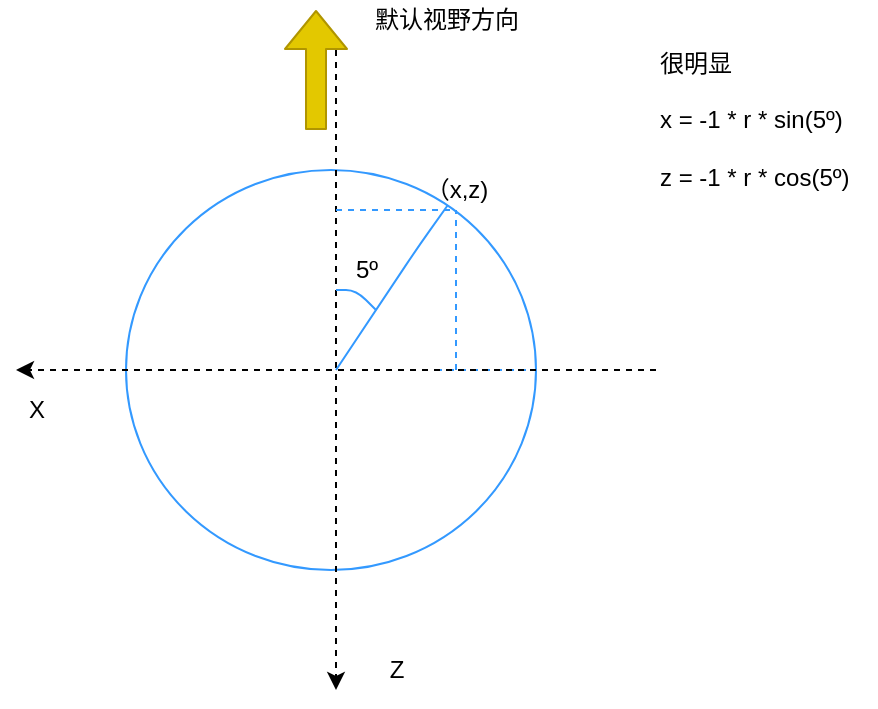<mxfile version="13.6.2" type="device"><diagram id="6hGFLwfOUW9BJ-s0fimq" name="Page-1"><mxGraphModel dx="541" dy="414" grid="1" gridSize="10" guides="1" tooltips="1" connect="1" arrows="0" fold="1" page="1" pageScale="1" pageWidth="827" pageHeight="1169" math="0" shadow="0"><root><mxCell id="0"/><mxCell id="1" parent="0"/><mxCell id="2" value="" style="ellipse;whiteSpace=wrap;html=1;aspect=fixed;strokeColor=#3399FF;" parent="1" vertex="1"><mxGeometry x="175" y="220" width="205" height="200" as="geometry"/></mxCell><mxCell id="12" value="（x,z)&lt;br&gt;" style="text;html=1;align=center;verticalAlign=middle;resizable=0;points=[];autosize=1;" parent="2" vertex="1"><mxGeometry x="140" width="50" height="20" as="geometry"/></mxCell><mxCell id="15" value="" style="endArrow=none;dashed=1;html=1;strokeColor=#3399FF;" parent="2" target="2" edge="1"><mxGeometry width="50" height="50" relative="1" as="geometry"><mxPoint x="155" y="100" as="sourcePoint"/><mxPoint x="180" y="40" as="targetPoint"/></mxGeometry></mxCell><mxCell id="18" value="5º" style="text;html=1;align=center;verticalAlign=middle;resizable=0;points=[];autosize=1;" parent="2" vertex="1"><mxGeometry x="105" y="40" width="30" height="20" as="geometry"/></mxCell><mxCell id="3" value="" style="endArrow=classic;html=1;dashed=1;" parent="1" edge="1"><mxGeometry width="50" height="50" relative="1" as="geometry"><mxPoint x="440" y="320" as="sourcePoint"/><mxPoint x="120" y="320" as="targetPoint"/></mxGeometry></mxCell><mxCell id="4" value="" style="endArrow=classic;html=1;dashed=1;" parent="1" edge="1"><mxGeometry width="50" height="50" relative="1" as="geometry"><mxPoint x="280" y="160" as="sourcePoint"/><mxPoint x="280" y="480" as="targetPoint"/></mxGeometry></mxCell><mxCell id="5" value="Z" style="text;html=1;align=center;verticalAlign=middle;resizable=0;points=[];autosize=1;" parent="1" vertex="1"><mxGeometry x="300" y="460" width="20" height="20" as="geometry"/></mxCell><mxCell id="6" value="X" style="text;html=1;align=center;verticalAlign=middle;resizable=0;points=[];autosize=1;" parent="1" vertex="1"><mxGeometry x="120" y="330" width="20" height="20" as="geometry"/></mxCell><mxCell id="7" value="" style="shape=flexArrow;endArrow=classic;html=1;fillColor=#e3c800;strokeColor=#B09500;" parent="1" edge="1"><mxGeometry width="50" height="50" relative="1" as="geometry"><mxPoint x="270" y="200" as="sourcePoint"/><mxPoint x="270" y="140" as="targetPoint"/></mxGeometry></mxCell><mxCell id="8" value="默认视野方向&lt;br&gt;" style="text;html=1;align=center;verticalAlign=middle;resizable=0;points=[];autosize=1;" parent="1" vertex="1"><mxGeometry x="290" y="135" width="90" height="20" as="geometry"/></mxCell><mxCell id="9" value="" style="endArrow=none;html=1;strokeColor=#3399FF;" parent="1" target="2" edge="1"><mxGeometry width="50" height="50" relative="1" as="geometry"><mxPoint x="280" y="320" as="sourcePoint"/><mxPoint x="360" y="320" as="targetPoint"/><Array as="points"><mxPoint x="320" y="260"/></Array></mxGeometry></mxCell><mxCell id="11" value="" style="endArrow=none;html=1;strokeColor=#3399FF;" parent="1" edge="1"><mxGeometry width="50" height="50" relative="1" as="geometry"><mxPoint x="280" y="280" as="sourcePoint"/><mxPoint x="300" y="290" as="targetPoint"/><Array as="points"><mxPoint x="290" y="280"/></Array></mxGeometry></mxCell><mxCell id="16" value="" style="endArrow=none;dashed=1;html=1;strokeColor=#3399FF;entryX=0.5;entryY=1;entryDx=0;entryDy=0;entryPerimeter=0;" parent="1" target="12" edge="1"><mxGeometry width="50" height="50" relative="1" as="geometry"><mxPoint x="280" y="240" as="sourcePoint"/><mxPoint x="310" y="200" as="targetPoint"/></mxGeometry></mxCell><mxCell id="17" value="" style="endArrow=none;dashed=1;html=1;strokeColor=#3399FF;" parent="1" edge="1"><mxGeometry width="50" height="50" relative="1" as="geometry"><mxPoint x="340" y="320" as="sourcePoint"/><mxPoint x="340" y="240" as="targetPoint"/></mxGeometry></mxCell><mxCell id="MPRSXhzaGvDiOkFter40-18" value="很明显&lt;br&gt;&lt;br&gt;x = -1 * r * sin(5º)&lt;br&gt;&lt;br&gt;z = -1 * r * cos(5º)" style="text;html=1;align=left;verticalAlign=middle;resizable=0;points=[];autosize=1;" vertex="1" parent="1"><mxGeometry x="440" y="155" width="110" height="80" as="geometry"/></mxCell></root></mxGraphModel></diagram></mxfile>